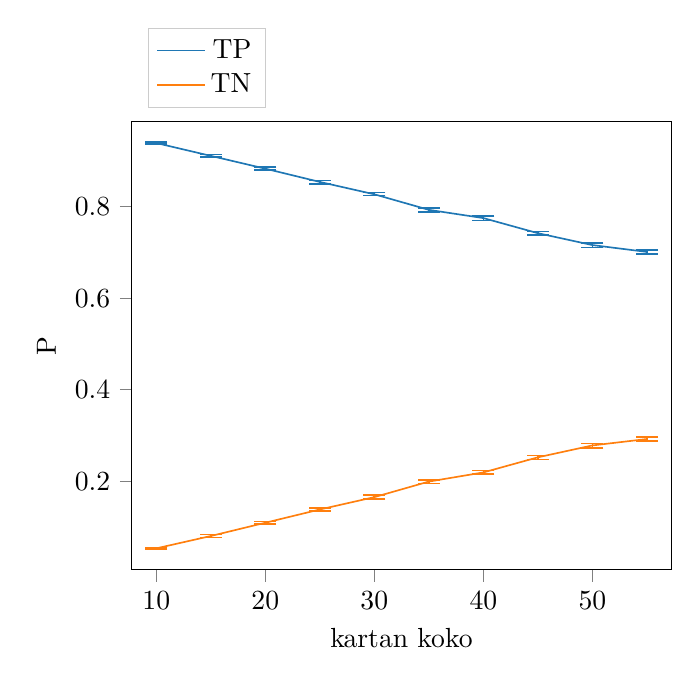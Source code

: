 % This file was created by matplotlib2tikz v0.6.14.
\begin{tikzpicture}

\definecolor{color0}{rgb}{0.122,0.467,0.706}
\definecolor{color1}{rgb}{1,0.498,0.055}

\begin{axis}[
xlabel={kartan koko},
ylabel={P},
xmin=7.75, xmax=57.25,
ymin=0.006, ymax=0.986,
tick align=outside,
tick pos=left,
x grid style={lightgray!92.026!black},
y grid style={lightgray!92.026!black}
,
legend entries={{TP},{TN}},
legend cell align={right},
legend style={draw=white!80.0!black},
legend style={at={(0.03,1.03)},anchor=south west}
]  % replace the ending bracket
\addlegendimage{no markers, color0}
\addlegendimage{no markers, color1}%]
\path [draw=color0, semithick] (axis cs:10,0.937)
--(axis cs:10,0.941);

\path [draw=color0, semithick] (axis cs:15,0.909)
--(axis cs:15,0.914);

\path [draw=color0, semithick] (axis cs:20,0.88)
--(axis cs:20,0.887);

\path [draw=color0, semithick] (axis cs:25,0.85)
--(axis cs:25,0.857);

\path [draw=color0, semithick] (axis cs:30,0.824)
--(axis cs:30,0.831);

\path [draw=color0, semithick] (axis cs:35,0.789)
--(axis cs:35,0.797);

\path [draw=color0, semithick] (axis cs:40,0.77)
--(axis cs:40,0.779);

\path [draw=color0, semithick] (axis cs:45,0.738)
--(axis cs:45,0.746);

\path [draw=color0, semithick] (axis cs:50,0.711)
--(axis cs:50,0.721);

\path [draw=color0, semithick] (axis cs:55,0.696)
--(axis cs:55,0.705);

\path [draw=color1, semithick] (axis cs:10,0.051)
--(axis cs:10,0.055);

\path [draw=color1, semithick] (axis cs:15,0.077)
--(axis cs:15,0.083);

\path [draw=color1, semithick] (axis cs:20,0.106)
--(axis cs:20,0.112);

\path [draw=color1, semithick] (axis cs:25,0.135)
--(axis cs:25,0.141);

\path [draw=color1, semithick] (axis cs:30,0.161)
--(axis cs:30,0.169);

\path [draw=color1, semithick] (axis cs:35,0.195)
--(axis cs:35,0.203);

\path [draw=color1, semithick] (axis cs:40,0.215)
--(axis cs:40,0.223);

\path [draw=color1, semithick] (axis cs:45,0.247)
--(axis cs:45,0.256);

\path [draw=color1, semithick] (axis cs:50,0.273)
--(axis cs:50,0.282);

\path [draw=color1, semithick] (axis cs:55,0.288)
--(axis cs:55,0.297);

\addplot [semithick, color0, mark=-, mark size=4, mark options={solid}, only marks, forget plot]
table {%
10 0.937
15 0.909
20 0.88
25 0.85
30 0.824
35 0.789
40 0.77
45 0.738
50 0.711
55 0.696
};
\addplot [semithick, color0, mark=-, mark size=4, mark options={solid}, only marks, forget plot]
table {%
10 0.941
15 0.914
20 0.887
25 0.857
30 0.831
35 0.797
40 0.779
45 0.746
50 0.721
55 0.705
};
\addplot [semithick, color1, mark=-, mark size=4, mark options={solid}, only marks, forget plot]
table {%
10 0.051
15 0.077
20 0.106
25 0.135
30 0.161
35 0.195
40 0.215
45 0.247
50 0.273
55 0.288
};
\addplot [semithick, color1, mark=-, mark size=4, mark options={solid}, only marks, forget plot]
table {%
10 0.055
15 0.083
20 0.112
25 0.141
30 0.169
35 0.203
40 0.223
45 0.256
50 0.282
55 0.297
};
\addplot [semithick, color0, forget plot]
table {%
10 0.939
15 0.911
20 0.883
25 0.854
30 0.827
35 0.793
40 0.775
45 0.742
50 0.716
55 0.701
};
\addplot [semithick, color1, forget plot]
table {%
10 0.053
15 0.08
20 0.109
25 0.138
30 0.165
35 0.199
40 0.219
45 0.252
50 0.278
55 0.292
};
\end{axis}

\end{tikzpicture}